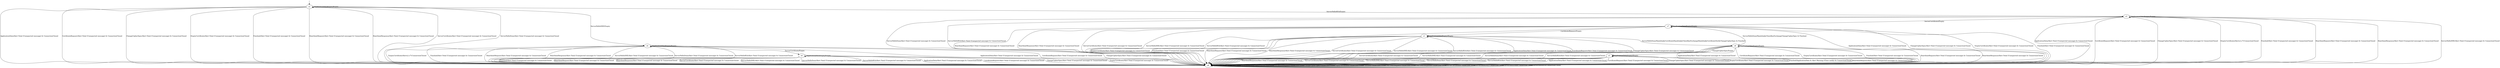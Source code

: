 digraph {

    __start0 [label="" shape="none" width="0" height="0"];
__start0 -> s2
s2
s0
s1
s3
s4
s5
s6
s7
s8
s2 -> s8 [label="ApplicationData/Alert Fatal (Unexpected message) & ConnectionClosed"]
s2 -> s2 [label="ApplicationDataEmpty/Empty"]
s2 -> s8 [label="CertificateRequest/Alert Fatal (Unexpected message) & ConnectionClosed"]
s2 -> s8 [label="ChangeCipherSpec/Alert Fatal (Unexpected message) & ConnectionClosed"]
s2 -> s8 [label="EmptyCertificate/Alert Fatal (Unexpected message) & ConnectionClosed"]
s2 -> s8 [label="Finished/Alert Fatal (Unexpected message) & ConnectionClosed"]
s2 -> s8 [label="HeartbeatRequest/Alert Fatal (Unexpected message) & ConnectionClosed"]
s2 -> s8 [label="HeartbeatResponse/Alert Fatal (Unexpected message) & ConnectionClosed"]
s2 -> s8 [label="ServerCertificate/Alert Fatal (Unexpected message) & ConnectionClosed"]
s2 -> s4 [label="ServerHelloDHE/Empty"]
s2 -> s8 [label="ServerHelloDone/Alert Fatal (Unexpected message) & ConnectionClosed"]
s2 -> s5 [label="ServerHelloRSA/Empty"]
s0 -> s8 [label="ApplicationData/Alert Fatal (Unexpected message) & ConnectionClosed"]
s0 -> s0 [label="ApplicationDataEmpty/Empty"]
s0 -> s8 [label="CertificateRequest/Alert Fatal (Unexpected message) & ConnectionClosed"]
s0 -> s8 [label="ChangeCipherSpec/Alert Fatal (Unexpected message) & ConnectionClosed"]
s0 -> s8 [label="EmptyCertificate/Alert Fatal (Unexpected message) & ConnectionClosed"]
s0 -> s8 [label="Finished/Alert Fatal (Unexpected message) & ConnectionClosed"]
s0 -> s8 [label="HeartbeatRequest/Alert Fatal (Unexpected message) & ConnectionClosed"]
s0 -> s8 [label="HeartbeatResponse/Alert Fatal (Unexpected message) & ConnectionClosed"]
s0 -> s8 [label="ServerCertificate/Alert Fatal (Unexpected message) & ConnectionClosed"]
s0 -> s8 [label="ServerHelloDHE/Alert Fatal (Unexpected message) & ConnectionClosed"]
s0 -> s8 [label="ServerHelloDone/Alert Fatal (Unexpected message) & ConnectionClosed"]
s0 -> s8 [label="ServerHelloRSA/Alert Fatal (Unexpected message) & ConnectionClosed"]
s1 -> s8 [label="ApplicationData/Alert Fatal (Unexpected message) & ConnectionClosed"]
s1 -> s1 [label="ApplicationDataEmpty/Empty"]
s1 -> s8 [label="CertificateRequest/Alert Fatal (Unexpected message) & ConnectionClosed"]
s1 -> s8 [label="ChangeCipherSpec/Alert Fatal (Unexpected message) & ConnectionClosed"]
s1 -> s8 [label="EmptyCertificate/Alert Fatal (Unexpected message) & ConnectionClosed"]
s1 -> s8 [label="Finished/Alert Fatal (Unexpected message) & ConnectionClosed"]
s1 -> s8 [label="HeartbeatRequest/Alert Fatal (Unexpected message) & ConnectionClosed"]
s1 -> s8 [label="HeartbeatResponse/Alert Fatal (Unexpected message) & ConnectionClosed"]
s1 -> s8 [label="ServerCertificate/Alert Fatal (Unexpected message) & ConnectionClosed"]
s1 -> s8 [label="ServerHelloDHE/Alert Fatal (Unexpected message) & ConnectionClosed"]
s1 -> s6 [label="ServerHelloDone/HandshakeCertificateHandshakeClientKeyExchangeHandshakeCertificateVerifyChangeCipherSpec & Finished"]
s1 -> s8 [label="ServerHelloRSA/Alert Fatal (Unexpected message) & ConnectionClosed"]
s3 -> s8 [label="ApplicationData/Alert Fatal (Unexpected message) & ConnectionClosed"]
s3 -> s3 [label="ApplicationDataEmpty/Empty"]
s3 -> s8 [label="CertificateRequest/Alert Fatal (Unexpected message) & ConnectionClosed"]
s3 -> s8 [label="ChangeCipherSpec/Alert Fatal (Unexpected message) & ConnectionClosed"]
s3 -> s8 [label="EmptyCertificate/Alert Fatal (Unexpected message) & ConnectionClosed"]
s3 -> s8 [label="Finished/ApplicationData & Alert Warning (Close notify) & ConnectionClosed"]
s3 -> s8 [label="HeartbeatRequest/Alert Fatal (Unexpected message) & ConnectionClosed"]
s3 -> s8 [label="HeartbeatResponse/Alert Fatal (Unexpected message) & ConnectionClosed"]
s3 -> s8 [label="ServerCertificate/Alert Fatal (Unexpected message) & ConnectionClosed"]
s3 -> s8 [label="ServerHelloDHE/Alert Fatal (Unexpected message) & ConnectionClosed"]
s3 -> s8 [label="ServerHelloDone/Alert Fatal (Unexpected message) & ConnectionClosed"]
s3 -> s8 [label="ServerHelloRSA/Alert Fatal (Unexpected message) & ConnectionClosed"]
s4 -> s8 [label="ApplicationData/Alert Fatal (Unexpected message) & ConnectionClosed"]
s4 -> s4 [label="ApplicationDataEmpty/Empty"]
s4 -> s8 [label="CertificateRequest/Alert Fatal (Unexpected message) & ConnectionClosed"]
s4 -> s8 [label="ChangeCipherSpec/Alert Fatal (Unexpected message) & ConnectionClosed"]
s4 -> s8 [label="EmptyCertificate/Alerts2.s71ConnectionClosed"]
s4 -> s8 [label="Finished/Alert Fatal (Unexpected message) & ConnectionClosed"]
s4 -> s8 [label="HeartbeatRequest/Alert Fatal (Unexpected message) & ConnectionClosed"]
s4 -> s8 [label="HeartbeatResponse/Alert Fatal (Unexpected message) & ConnectionClosed"]
s4 -> s0 [label="ServerCertificate/Empty"]
s4 -> s8 [label="ServerHelloDHE/Alert Fatal (Unexpected message) & ConnectionClosed"]
s4 -> s8 [label="ServerHelloDone/Alert Fatal (Unexpected message) & ConnectionClosed"]
s4 -> s8 [label="ServerHelloRSA/Alert Fatal (Unexpected message) & ConnectionClosed"]
s5 -> s8 [label="ApplicationData/Alert Fatal (Unexpected message) & ConnectionClosed"]
s5 -> s5 [label="ApplicationDataEmpty/Empty"]
s5 -> s8 [label="CertificateRequest/Alert Fatal (Unexpected message) & ConnectionClosed"]
s5 -> s8 [label="ChangeCipherSpec/Alert Fatal (Unexpected message) & ConnectionClosed"]
s5 -> s8 [label="EmptyCertificate/Alerts2.s71ConnectionClosed"]
s5 -> s8 [label="Finished/Alert Fatal (Unexpected message) & ConnectionClosed"]
s5 -> s8 [label="HeartbeatRequest/Alert Fatal (Unexpected message) & ConnectionClosed"]
s5 -> s8 [label="HeartbeatResponse/Alert Fatal (Unexpected message) & ConnectionClosed"]
s5 -> s7 [label="ServerCertificate/Empty"]
s5 -> s8 [label="ServerHelloDHE/Alert Fatal (Unexpected message) & ConnectionClosed"]
s5 -> s8 [label="ServerHelloDone/Alert Fatal (Unexpected message) & ConnectionClosed"]
s5 -> s8 [label="ServerHelloRSA/Alert Fatal (Unexpected message) & ConnectionClosed"]
s6 -> s8 [label="ApplicationData/Alert Fatal (Unexpected message) & ConnectionClosed"]
s6 -> s6 [label="ApplicationDataEmpty/Empty"]
s6 -> s8 [label="CertificateRequest/Alert Fatal (Unexpected message) & ConnectionClosed"]
s6 -> s3 [label="ChangeCipherSpec/Empty"]
s6 -> s8 [label="EmptyCertificate/Alert Fatal (Unexpected message) & ConnectionClosed"]
s6 -> s8 [label="Finished/Alert Fatal (Unexpected message) & ConnectionClosed"]
s6 -> s8 [label="HeartbeatRequest/Alert Fatal (Unexpected message) & ConnectionClosed"]
s6 -> s8 [label="HeartbeatResponse/Alert Fatal (Unexpected message) & ConnectionClosed"]
s6 -> s8 [label="ServerCertificate/Alert Fatal (Unexpected message) & ConnectionClosed"]
s6 -> s8 [label="ServerHelloDHE/Alert Fatal (Unexpected message) & ConnectionClosed"]
s6 -> s8 [label="ServerHelloDone/Alert Fatal (Unexpected message) & ConnectionClosed"]
s6 -> s8 [label="ServerHelloRSA/Alert Fatal (Unexpected message) & ConnectionClosed"]
s7 -> s8 [label="ApplicationData/Alert Fatal (Unexpected message) & ConnectionClosed"]
s7 -> s7 [label="ApplicationDataEmpty/Empty"]
s7 -> s1 [label="CertificateRequest/Empty"]
s7 -> s8 [label="ChangeCipherSpec/Alert Fatal (Unexpected message) & ConnectionClosed"]
s7 -> s8 [label="EmptyCertificate/Alert Fatal (Unexpected message) & ConnectionClosed"]
s7 -> s8 [label="Finished/Alert Fatal (Unexpected message) & ConnectionClosed"]
s7 -> s8 [label="HeartbeatRequest/Alert Fatal (Unexpected message) & ConnectionClosed"]
s7 -> s8 [label="HeartbeatResponse/Alert Fatal (Unexpected message) & ConnectionClosed"]
s7 -> s8 [label="ServerCertificate/Alert Fatal (Unexpected message) & ConnectionClosed"]
s7 -> s8 [label="ServerHelloDHE/Alert Fatal (Unexpected message) & ConnectionClosed"]
s7 -> s6 [label="ServerHelloDone/HandshakeClientKeyExchangeChangeCipherSpec & Finished"]
s7 -> s8 [label="ServerHelloRSA/Alert Fatal (Unexpected message) & ConnectionClosed"]
s8 -> s8 [label="ApplicationData/ConnectionClosed"]
s8 -> s8 [label="ApplicationDataEmpty/ConnectionClosed"]
s8 -> s8 [label="CertificateRequest/ConnectionClosed"]
s8 -> s8 [label="ChangeCipherSpec/ConnectionClosed"]
s8 -> s8 [label="EmptyCertificate/ConnectionClosed"]
s8 -> s8 [label="Finished/ConnectionClosed"]
s8 -> s8 [label="HeartbeatRequest/ConnectionClosed"]
s8 -> s8 [label="HeartbeatResponse/ConnectionClosed"]
s8 -> s8 [label="ServerCertificate/ConnectionClosed"]
s8 -> s8 [label="ServerHelloDHE/ConnectionClosed"]
s8 -> s8 [label="ServerHelloDone/ConnectionClosed"]
s8 -> s8 [label="ServerHelloRSA/ConnectionClosed"]
}
